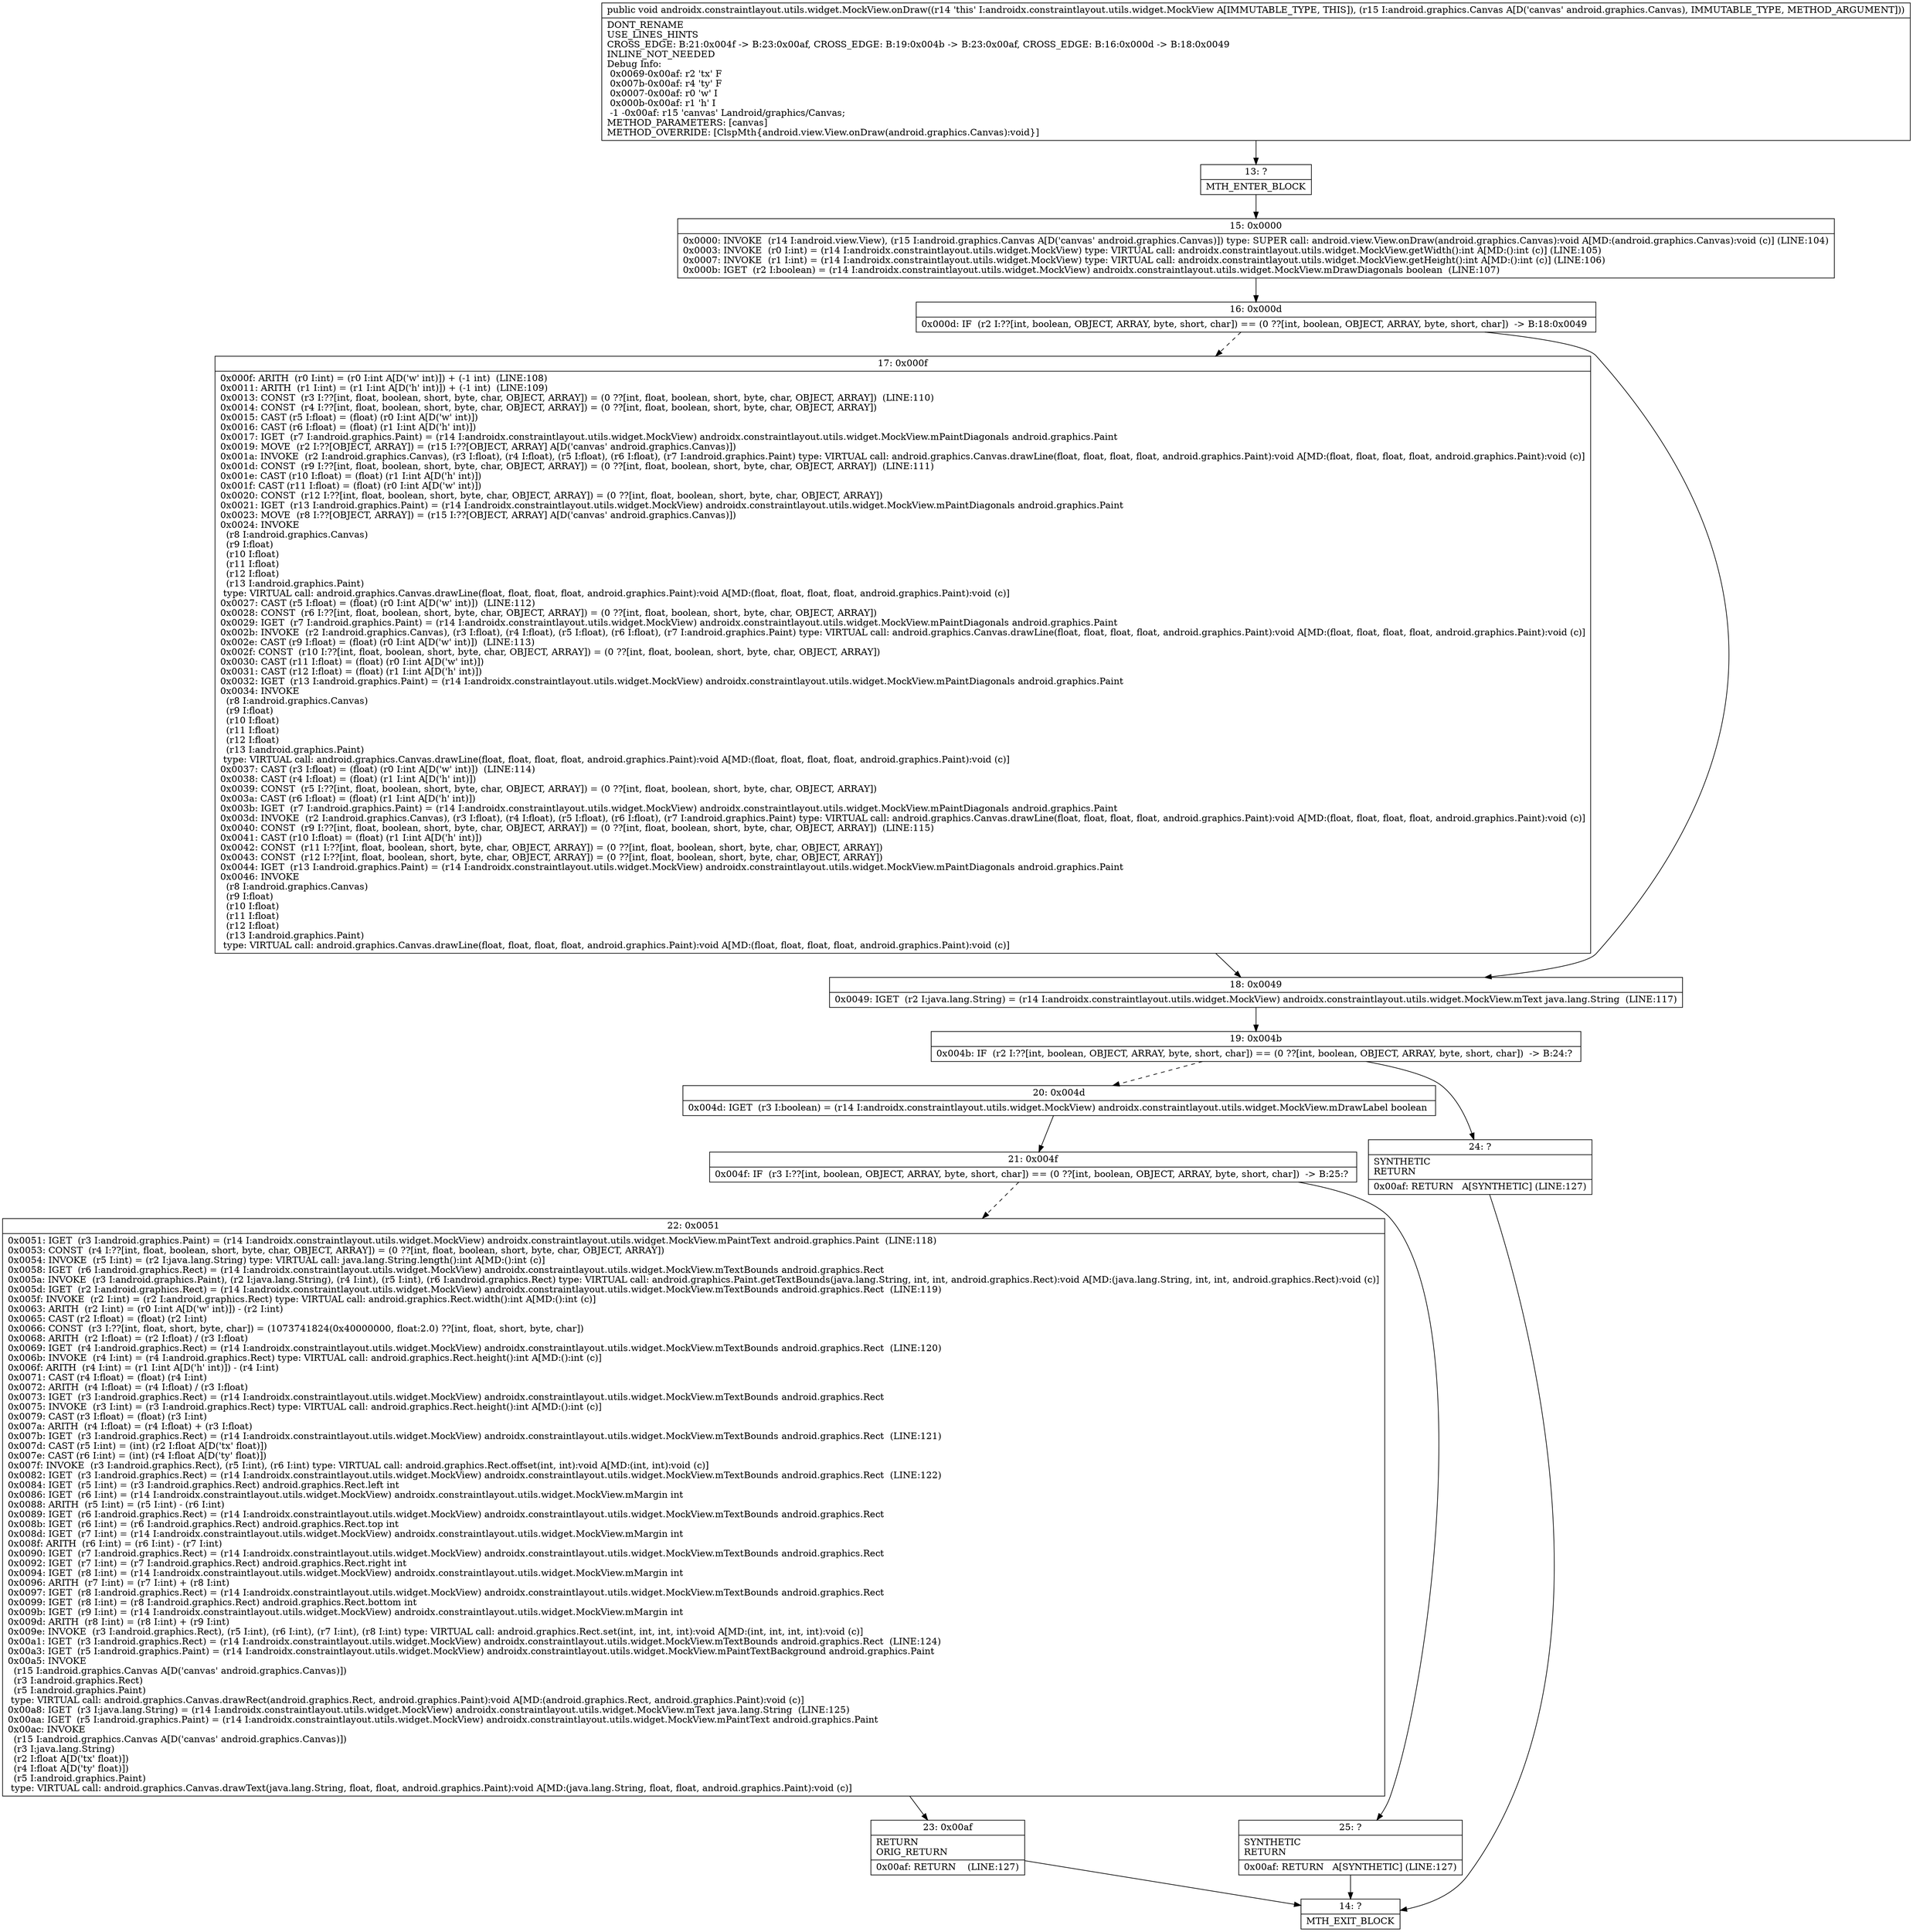 digraph "CFG forandroidx.constraintlayout.utils.widget.MockView.onDraw(Landroid\/graphics\/Canvas;)V" {
Node_13 [shape=record,label="{13\:\ ?|MTH_ENTER_BLOCK\l}"];
Node_15 [shape=record,label="{15\:\ 0x0000|0x0000: INVOKE  (r14 I:android.view.View), (r15 I:android.graphics.Canvas A[D('canvas' android.graphics.Canvas)]) type: SUPER call: android.view.View.onDraw(android.graphics.Canvas):void A[MD:(android.graphics.Canvas):void (c)] (LINE:104)\l0x0003: INVOKE  (r0 I:int) = (r14 I:androidx.constraintlayout.utils.widget.MockView) type: VIRTUAL call: androidx.constraintlayout.utils.widget.MockView.getWidth():int A[MD:():int (c)] (LINE:105)\l0x0007: INVOKE  (r1 I:int) = (r14 I:androidx.constraintlayout.utils.widget.MockView) type: VIRTUAL call: androidx.constraintlayout.utils.widget.MockView.getHeight():int A[MD:():int (c)] (LINE:106)\l0x000b: IGET  (r2 I:boolean) = (r14 I:androidx.constraintlayout.utils.widget.MockView) androidx.constraintlayout.utils.widget.MockView.mDrawDiagonals boolean  (LINE:107)\l}"];
Node_16 [shape=record,label="{16\:\ 0x000d|0x000d: IF  (r2 I:??[int, boolean, OBJECT, ARRAY, byte, short, char]) == (0 ??[int, boolean, OBJECT, ARRAY, byte, short, char])  \-\> B:18:0x0049 \l}"];
Node_17 [shape=record,label="{17\:\ 0x000f|0x000f: ARITH  (r0 I:int) = (r0 I:int A[D('w' int)]) + (\-1 int)  (LINE:108)\l0x0011: ARITH  (r1 I:int) = (r1 I:int A[D('h' int)]) + (\-1 int)  (LINE:109)\l0x0013: CONST  (r3 I:??[int, float, boolean, short, byte, char, OBJECT, ARRAY]) = (0 ??[int, float, boolean, short, byte, char, OBJECT, ARRAY])  (LINE:110)\l0x0014: CONST  (r4 I:??[int, float, boolean, short, byte, char, OBJECT, ARRAY]) = (0 ??[int, float, boolean, short, byte, char, OBJECT, ARRAY]) \l0x0015: CAST (r5 I:float) = (float) (r0 I:int A[D('w' int)]) \l0x0016: CAST (r6 I:float) = (float) (r1 I:int A[D('h' int)]) \l0x0017: IGET  (r7 I:android.graphics.Paint) = (r14 I:androidx.constraintlayout.utils.widget.MockView) androidx.constraintlayout.utils.widget.MockView.mPaintDiagonals android.graphics.Paint \l0x0019: MOVE  (r2 I:??[OBJECT, ARRAY]) = (r15 I:??[OBJECT, ARRAY] A[D('canvas' android.graphics.Canvas)]) \l0x001a: INVOKE  (r2 I:android.graphics.Canvas), (r3 I:float), (r4 I:float), (r5 I:float), (r6 I:float), (r7 I:android.graphics.Paint) type: VIRTUAL call: android.graphics.Canvas.drawLine(float, float, float, float, android.graphics.Paint):void A[MD:(float, float, float, float, android.graphics.Paint):void (c)]\l0x001d: CONST  (r9 I:??[int, float, boolean, short, byte, char, OBJECT, ARRAY]) = (0 ??[int, float, boolean, short, byte, char, OBJECT, ARRAY])  (LINE:111)\l0x001e: CAST (r10 I:float) = (float) (r1 I:int A[D('h' int)]) \l0x001f: CAST (r11 I:float) = (float) (r0 I:int A[D('w' int)]) \l0x0020: CONST  (r12 I:??[int, float, boolean, short, byte, char, OBJECT, ARRAY]) = (0 ??[int, float, boolean, short, byte, char, OBJECT, ARRAY]) \l0x0021: IGET  (r13 I:android.graphics.Paint) = (r14 I:androidx.constraintlayout.utils.widget.MockView) androidx.constraintlayout.utils.widget.MockView.mPaintDiagonals android.graphics.Paint \l0x0023: MOVE  (r8 I:??[OBJECT, ARRAY]) = (r15 I:??[OBJECT, ARRAY] A[D('canvas' android.graphics.Canvas)]) \l0x0024: INVOKE  \l  (r8 I:android.graphics.Canvas)\l  (r9 I:float)\l  (r10 I:float)\l  (r11 I:float)\l  (r12 I:float)\l  (r13 I:android.graphics.Paint)\l type: VIRTUAL call: android.graphics.Canvas.drawLine(float, float, float, float, android.graphics.Paint):void A[MD:(float, float, float, float, android.graphics.Paint):void (c)]\l0x0027: CAST (r5 I:float) = (float) (r0 I:int A[D('w' int)])  (LINE:112)\l0x0028: CONST  (r6 I:??[int, float, boolean, short, byte, char, OBJECT, ARRAY]) = (0 ??[int, float, boolean, short, byte, char, OBJECT, ARRAY]) \l0x0029: IGET  (r7 I:android.graphics.Paint) = (r14 I:androidx.constraintlayout.utils.widget.MockView) androidx.constraintlayout.utils.widget.MockView.mPaintDiagonals android.graphics.Paint \l0x002b: INVOKE  (r2 I:android.graphics.Canvas), (r3 I:float), (r4 I:float), (r5 I:float), (r6 I:float), (r7 I:android.graphics.Paint) type: VIRTUAL call: android.graphics.Canvas.drawLine(float, float, float, float, android.graphics.Paint):void A[MD:(float, float, float, float, android.graphics.Paint):void (c)]\l0x002e: CAST (r9 I:float) = (float) (r0 I:int A[D('w' int)])  (LINE:113)\l0x002f: CONST  (r10 I:??[int, float, boolean, short, byte, char, OBJECT, ARRAY]) = (0 ??[int, float, boolean, short, byte, char, OBJECT, ARRAY]) \l0x0030: CAST (r11 I:float) = (float) (r0 I:int A[D('w' int)]) \l0x0031: CAST (r12 I:float) = (float) (r1 I:int A[D('h' int)]) \l0x0032: IGET  (r13 I:android.graphics.Paint) = (r14 I:androidx.constraintlayout.utils.widget.MockView) androidx.constraintlayout.utils.widget.MockView.mPaintDiagonals android.graphics.Paint \l0x0034: INVOKE  \l  (r8 I:android.graphics.Canvas)\l  (r9 I:float)\l  (r10 I:float)\l  (r11 I:float)\l  (r12 I:float)\l  (r13 I:android.graphics.Paint)\l type: VIRTUAL call: android.graphics.Canvas.drawLine(float, float, float, float, android.graphics.Paint):void A[MD:(float, float, float, float, android.graphics.Paint):void (c)]\l0x0037: CAST (r3 I:float) = (float) (r0 I:int A[D('w' int)])  (LINE:114)\l0x0038: CAST (r4 I:float) = (float) (r1 I:int A[D('h' int)]) \l0x0039: CONST  (r5 I:??[int, float, boolean, short, byte, char, OBJECT, ARRAY]) = (0 ??[int, float, boolean, short, byte, char, OBJECT, ARRAY]) \l0x003a: CAST (r6 I:float) = (float) (r1 I:int A[D('h' int)]) \l0x003b: IGET  (r7 I:android.graphics.Paint) = (r14 I:androidx.constraintlayout.utils.widget.MockView) androidx.constraintlayout.utils.widget.MockView.mPaintDiagonals android.graphics.Paint \l0x003d: INVOKE  (r2 I:android.graphics.Canvas), (r3 I:float), (r4 I:float), (r5 I:float), (r6 I:float), (r7 I:android.graphics.Paint) type: VIRTUAL call: android.graphics.Canvas.drawLine(float, float, float, float, android.graphics.Paint):void A[MD:(float, float, float, float, android.graphics.Paint):void (c)]\l0x0040: CONST  (r9 I:??[int, float, boolean, short, byte, char, OBJECT, ARRAY]) = (0 ??[int, float, boolean, short, byte, char, OBJECT, ARRAY])  (LINE:115)\l0x0041: CAST (r10 I:float) = (float) (r1 I:int A[D('h' int)]) \l0x0042: CONST  (r11 I:??[int, float, boolean, short, byte, char, OBJECT, ARRAY]) = (0 ??[int, float, boolean, short, byte, char, OBJECT, ARRAY]) \l0x0043: CONST  (r12 I:??[int, float, boolean, short, byte, char, OBJECT, ARRAY]) = (0 ??[int, float, boolean, short, byte, char, OBJECT, ARRAY]) \l0x0044: IGET  (r13 I:android.graphics.Paint) = (r14 I:androidx.constraintlayout.utils.widget.MockView) androidx.constraintlayout.utils.widget.MockView.mPaintDiagonals android.graphics.Paint \l0x0046: INVOKE  \l  (r8 I:android.graphics.Canvas)\l  (r9 I:float)\l  (r10 I:float)\l  (r11 I:float)\l  (r12 I:float)\l  (r13 I:android.graphics.Paint)\l type: VIRTUAL call: android.graphics.Canvas.drawLine(float, float, float, float, android.graphics.Paint):void A[MD:(float, float, float, float, android.graphics.Paint):void (c)]\l}"];
Node_18 [shape=record,label="{18\:\ 0x0049|0x0049: IGET  (r2 I:java.lang.String) = (r14 I:androidx.constraintlayout.utils.widget.MockView) androidx.constraintlayout.utils.widget.MockView.mText java.lang.String  (LINE:117)\l}"];
Node_19 [shape=record,label="{19\:\ 0x004b|0x004b: IF  (r2 I:??[int, boolean, OBJECT, ARRAY, byte, short, char]) == (0 ??[int, boolean, OBJECT, ARRAY, byte, short, char])  \-\> B:24:? \l}"];
Node_20 [shape=record,label="{20\:\ 0x004d|0x004d: IGET  (r3 I:boolean) = (r14 I:androidx.constraintlayout.utils.widget.MockView) androidx.constraintlayout.utils.widget.MockView.mDrawLabel boolean \l}"];
Node_21 [shape=record,label="{21\:\ 0x004f|0x004f: IF  (r3 I:??[int, boolean, OBJECT, ARRAY, byte, short, char]) == (0 ??[int, boolean, OBJECT, ARRAY, byte, short, char])  \-\> B:25:? \l}"];
Node_22 [shape=record,label="{22\:\ 0x0051|0x0051: IGET  (r3 I:android.graphics.Paint) = (r14 I:androidx.constraintlayout.utils.widget.MockView) androidx.constraintlayout.utils.widget.MockView.mPaintText android.graphics.Paint  (LINE:118)\l0x0053: CONST  (r4 I:??[int, float, boolean, short, byte, char, OBJECT, ARRAY]) = (0 ??[int, float, boolean, short, byte, char, OBJECT, ARRAY]) \l0x0054: INVOKE  (r5 I:int) = (r2 I:java.lang.String) type: VIRTUAL call: java.lang.String.length():int A[MD:():int (c)]\l0x0058: IGET  (r6 I:android.graphics.Rect) = (r14 I:androidx.constraintlayout.utils.widget.MockView) androidx.constraintlayout.utils.widget.MockView.mTextBounds android.graphics.Rect \l0x005a: INVOKE  (r3 I:android.graphics.Paint), (r2 I:java.lang.String), (r4 I:int), (r5 I:int), (r6 I:android.graphics.Rect) type: VIRTUAL call: android.graphics.Paint.getTextBounds(java.lang.String, int, int, android.graphics.Rect):void A[MD:(java.lang.String, int, int, android.graphics.Rect):void (c)]\l0x005d: IGET  (r2 I:android.graphics.Rect) = (r14 I:androidx.constraintlayout.utils.widget.MockView) androidx.constraintlayout.utils.widget.MockView.mTextBounds android.graphics.Rect  (LINE:119)\l0x005f: INVOKE  (r2 I:int) = (r2 I:android.graphics.Rect) type: VIRTUAL call: android.graphics.Rect.width():int A[MD:():int (c)]\l0x0063: ARITH  (r2 I:int) = (r0 I:int A[D('w' int)]) \- (r2 I:int) \l0x0065: CAST (r2 I:float) = (float) (r2 I:int) \l0x0066: CONST  (r3 I:??[int, float, short, byte, char]) = (1073741824(0x40000000, float:2.0) ??[int, float, short, byte, char]) \l0x0068: ARITH  (r2 I:float) = (r2 I:float) \/ (r3 I:float) \l0x0069: IGET  (r4 I:android.graphics.Rect) = (r14 I:androidx.constraintlayout.utils.widget.MockView) androidx.constraintlayout.utils.widget.MockView.mTextBounds android.graphics.Rect  (LINE:120)\l0x006b: INVOKE  (r4 I:int) = (r4 I:android.graphics.Rect) type: VIRTUAL call: android.graphics.Rect.height():int A[MD:():int (c)]\l0x006f: ARITH  (r4 I:int) = (r1 I:int A[D('h' int)]) \- (r4 I:int) \l0x0071: CAST (r4 I:float) = (float) (r4 I:int) \l0x0072: ARITH  (r4 I:float) = (r4 I:float) \/ (r3 I:float) \l0x0073: IGET  (r3 I:android.graphics.Rect) = (r14 I:androidx.constraintlayout.utils.widget.MockView) androidx.constraintlayout.utils.widget.MockView.mTextBounds android.graphics.Rect \l0x0075: INVOKE  (r3 I:int) = (r3 I:android.graphics.Rect) type: VIRTUAL call: android.graphics.Rect.height():int A[MD:():int (c)]\l0x0079: CAST (r3 I:float) = (float) (r3 I:int) \l0x007a: ARITH  (r4 I:float) = (r4 I:float) + (r3 I:float) \l0x007b: IGET  (r3 I:android.graphics.Rect) = (r14 I:androidx.constraintlayout.utils.widget.MockView) androidx.constraintlayout.utils.widget.MockView.mTextBounds android.graphics.Rect  (LINE:121)\l0x007d: CAST (r5 I:int) = (int) (r2 I:float A[D('tx' float)]) \l0x007e: CAST (r6 I:int) = (int) (r4 I:float A[D('ty' float)]) \l0x007f: INVOKE  (r3 I:android.graphics.Rect), (r5 I:int), (r6 I:int) type: VIRTUAL call: android.graphics.Rect.offset(int, int):void A[MD:(int, int):void (c)]\l0x0082: IGET  (r3 I:android.graphics.Rect) = (r14 I:androidx.constraintlayout.utils.widget.MockView) androidx.constraintlayout.utils.widget.MockView.mTextBounds android.graphics.Rect  (LINE:122)\l0x0084: IGET  (r5 I:int) = (r3 I:android.graphics.Rect) android.graphics.Rect.left int \l0x0086: IGET  (r6 I:int) = (r14 I:androidx.constraintlayout.utils.widget.MockView) androidx.constraintlayout.utils.widget.MockView.mMargin int \l0x0088: ARITH  (r5 I:int) = (r5 I:int) \- (r6 I:int) \l0x0089: IGET  (r6 I:android.graphics.Rect) = (r14 I:androidx.constraintlayout.utils.widget.MockView) androidx.constraintlayout.utils.widget.MockView.mTextBounds android.graphics.Rect \l0x008b: IGET  (r6 I:int) = (r6 I:android.graphics.Rect) android.graphics.Rect.top int \l0x008d: IGET  (r7 I:int) = (r14 I:androidx.constraintlayout.utils.widget.MockView) androidx.constraintlayout.utils.widget.MockView.mMargin int \l0x008f: ARITH  (r6 I:int) = (r6 I:int) \- (r7 I:int) \l0x0090: IGET  (r7 I:android.graphics.Rect) = (r14 I:androidx.constraintlayout.utils.widget.MockView) androidx.constraintlayout.utils.widget.MockView.mTextBounds android.graphics.Rect \l0x0092: IGET  (r7 I:int) = (r7 I:android.graphics.Rect) android.graphics.Rect.right int \l0x0094: IGET  (r8 I:int) = (r14 I:androidx.constraintlayout.utils.widget.MockView) androidx.constraintlayout.utils.widget.MockView.mMargin int \l0x0096: ARITH  (r7 I:int) = (r7 I:int) + (r8 I:int) \l0x0097: IGET  (r8 I:android.graphics.Rect) = (r14 I:androidx.constraintlayout.utils.widget.MockView) androidx.constraintlayout.utils.widget.MockView.mTextBounds android.graphics.Rect \l0x0099: IGET  (r8 I:int) = (r8 I:android.graphics.Rect) android.graphics.Rect.bottom int \l0x009b: IGET  (r9 I:int) = (r14 I:androidx.constraintlayout.utils.widget.MockView) androidx.constraintlayout.utils.widget.MockView.mMargin int \l0x009d: ARITH  (r8 I:int) = (r8 I:int) + (r9 I:int) \l0x009e: INVOKE  (r3 I:android.graphics.Rect), (r5 I:int), (r6 I:int), (r7 I:int), (r8 I:int) type: VIRTUAL call: android.graphics.Rect.set(int, int, int, int):void A[MD:(int, int, int, int):void (c)]\l0x00a1: IGET  (r3 I:android.graphics.Rect) = (r14 I:androidx.constraintlayout.utils.widget.MockView) androidx.constraintlayout.utils.widget.MockView.mTextBounds android.graphics.Rect  (LINE:124)\l0x00a3: IGET  (r5 I:android.graphics.Paint) = (r14 I:androidx.constraintlayout.utils.widget.MockView) androidx.constraintlayout.utils.widget.MockView.mPaintTextBackground android.graphics.Paint \l0x00a5: INVOKE  \l  (r15 I:android.graphics.Canvas A[D('canvas' android.graphics.Canvas)])\l  (r3 I:android.graphics.Rect)\l  (r5 I:android.graphics.Paint)\l type: VIRTUAL call: android.graphics.Canvas.drawRect(android.graphics.Rect, android.graphics.Paint):void A[MD:(android.graphics.Rect, android.graphics.Paint):void (c)]\l0x00a8: IGET  (r3 I:java.lang.String) = (r14 I:androidx.constraintlayout.utils.widget.MockView) androidx.constraintlayout.utils.widget.MockView.mText java.lang.String  (LINE:125)\l0x00aa: IGET  (r5 I:android.graphics.Paint) = (r14 I:androidx.constraintlayout.utils.widget.MockView) androidx.constraintlayout.utils.widget.MockView.mPaintText android.graphics.Paint \l0x00ac: INVOKE  \l  (r15 I:android.graphics.Canvas A[D('canvas' android.graphics.Canvas)])\l  (r3 I:java.lang.String)\l  (r2 I:float A[D('tx' float)])\l  (r4 I:float A[D('ty' float)])\l  (r5 I:android.graphics.Paint)\l type: VIRTUAL call: android.graphics.Canvas.drawText(java.lang.String, float, float, android.graphics.Paint):void A[MD:(java.lang.String, float, float, android.graphics.Paint):void (c)]\l}"];
Node_23 [shape=record,label="{23\:\ 0x00af|RETURN\lORIG_RETURN\l|0x00af: RETURN    (LINE:127)\l}"];
Node_14 [shape=record,label="{14\:\ ?|MTH_EXIT_BLOCK\l}"];
Node_25 [shape=record,label="{25\:\ ?|SYNTHETIC\lRETURN\l|0x00af: RETURN   A[SYNTHETIC] (LINE:127)\l}"];
Node_24 [shape=record,label="{24\:\ ?|SYNTHETIC\lRETURN\l|0x00af: RETURN   A[SYNTHETIC] (LINE:127)\l}"];
MethodNode[shape=record,label="{public void androidx.constraintlayout.utils.widget.MockView.onDraw((r14 'this' I:androidx.constraintlayout.utils.widget.MockView A[IMMUTABLE_TYPE, THIS]), (r15 I:android.graphics.Canvas A[D('canvas' android.graphics.Canvas), IMMUTABLE_TYPE, METHOD_ARGUMENT]))  | DONT_RENAME\lUSE_LINES_HINTS\lCROSS_EDGE: B:21:0x004f \-\> B:23:0x00af, CROSS_EDGE: B:19:0x004b \-\> B:23:0x00af, CROSS_EDGE: B:16:0x000d \-\> B:18:0x0049\lINLINE_NOT_NEEDED\lDebug Info:\l  0x0069\-0x00af: r2 'tx' F\l  0x007b\-0x00af: r4 'ty' F\l  0x0007\-0x00af: r0 'w' I\l  0x000b\-0x00af: r1 'h' I\l  \-1 \-0x00af: r15 'canvas' Landroid\/graphics\/Canvas;\lMETHOD_PARAMETERS: [canvas]\lMETHOD_OVERRIDE: [ClspMth\{android.view.View.onDraw(android.graphics.Canvas):void\}]\l}"];
MethodNode -> Node_13;Node_13 -> Node_15;
Node_15 -> Node_16;
Node_16 -> Node_17[style=dashed];
Node_16 -> Node_18;
Node_17 -> Node_18;
Node_18 -> Node_19;
Node_19 -> Node_20[style=dashed];
Node_19 -> Node_24;
Node_20 -> Node_21;
Node_21 -> Node_22[style=dashed];
Node_21 -> Node_25;
Node_22 -> Node_23;
Node_23 -> Node_14;
Node_25 -> Node_14;
Node_24 -> Node_14;
}


